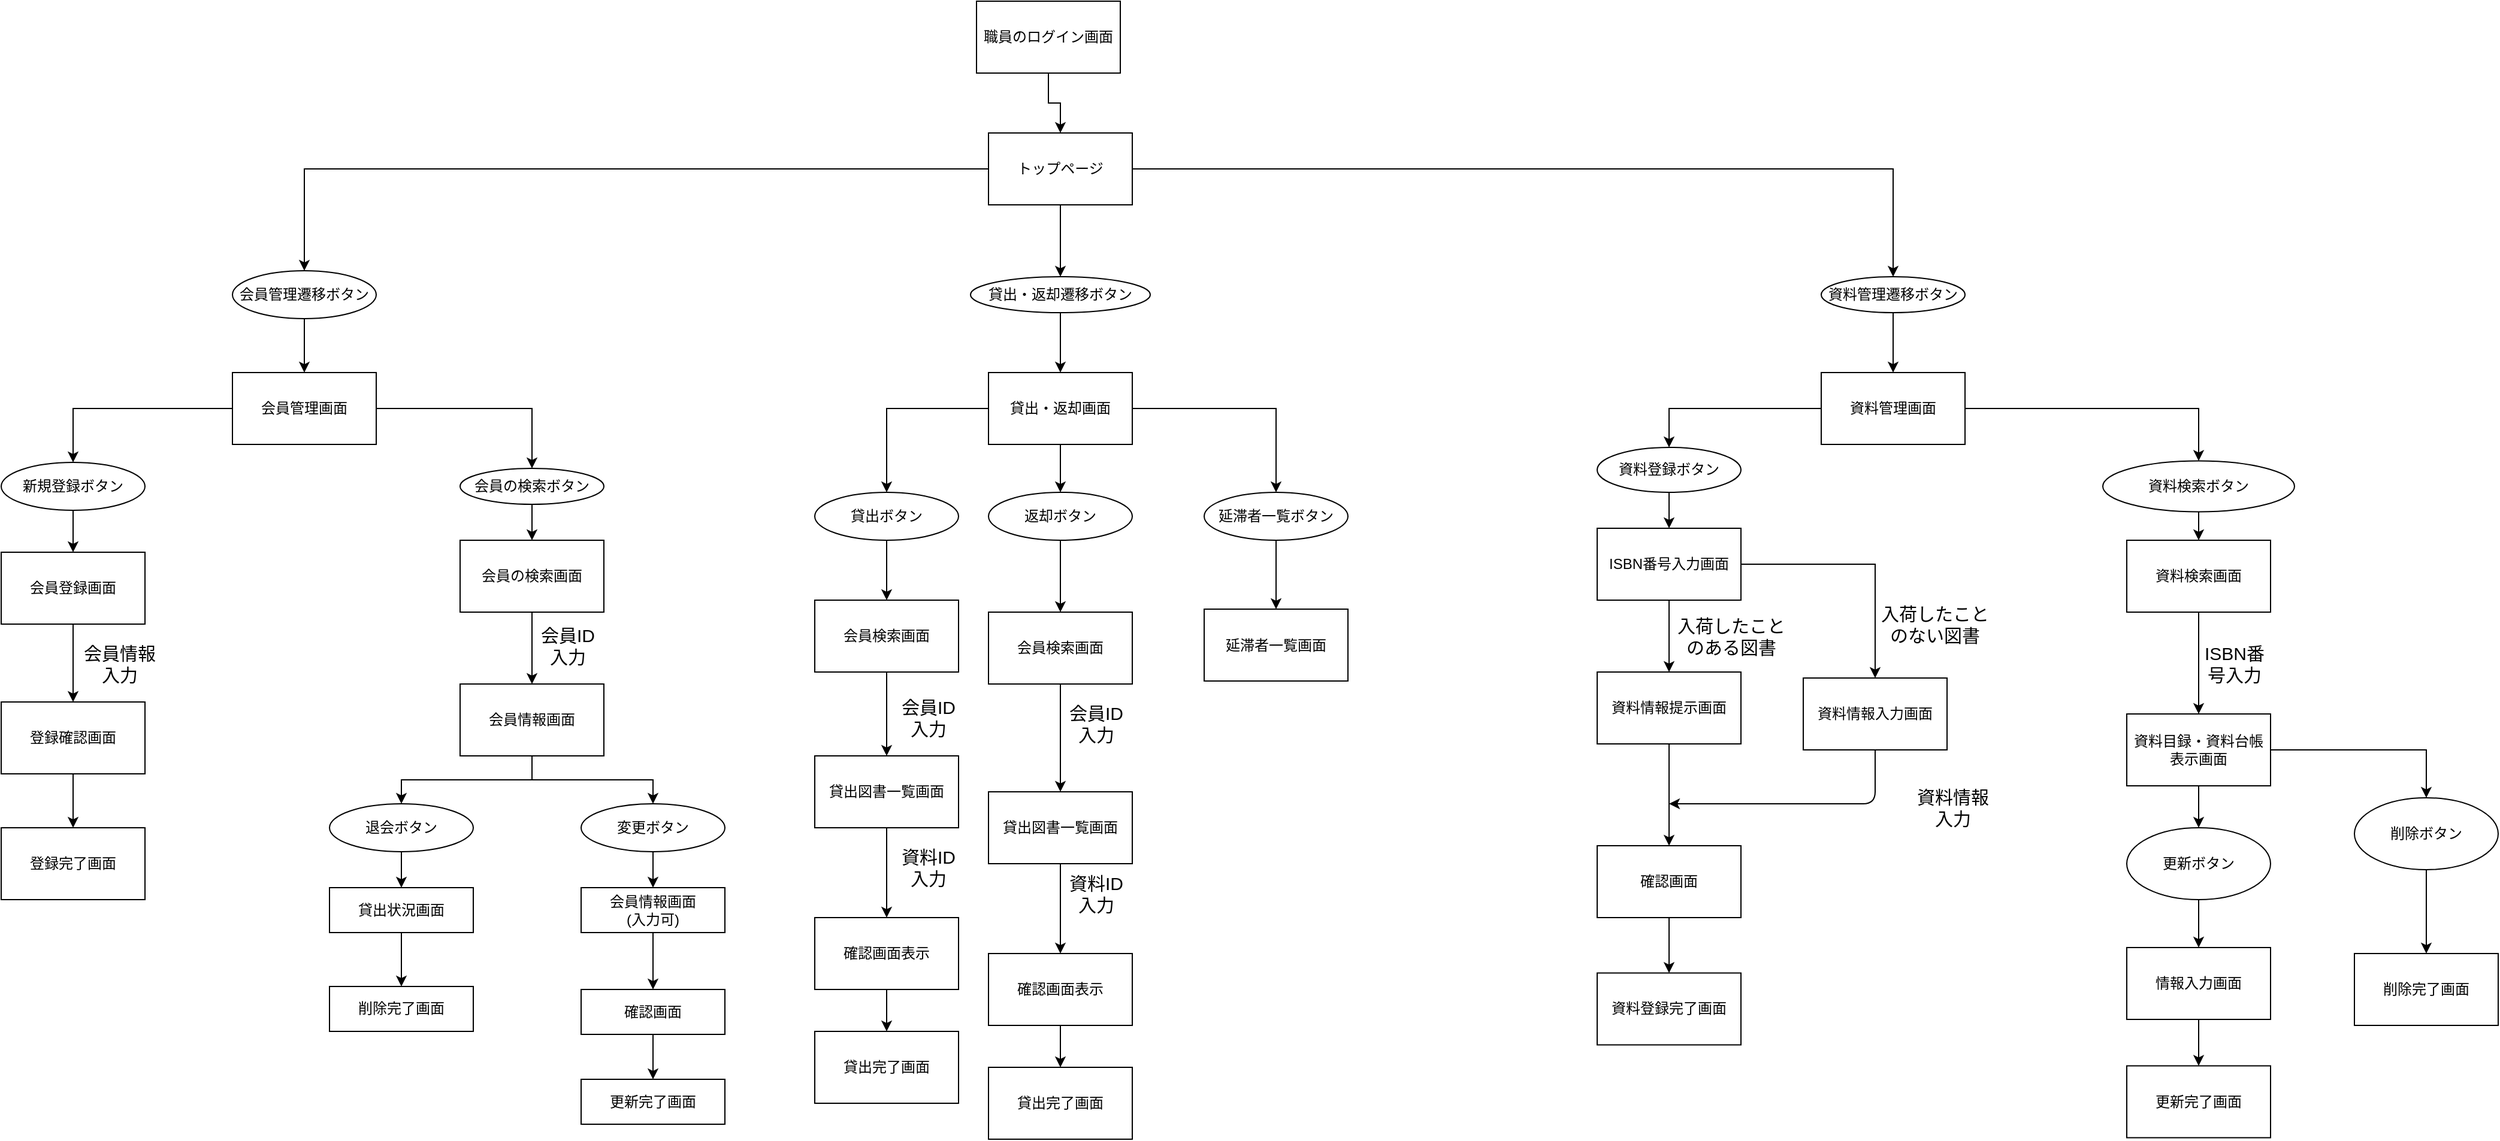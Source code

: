 <mxfile version="14.7.7" type="device"><diagram id="lcPozxJby6BZ4IN4RgK6" name="画面遷移図"><mxGraphModel dx="1956" dy="1833" grid="1" gridSize="10" guides="1" tooltips="1" connect="1" arrows="1" fold="1" page="1" pageScale="1" pageWidth="827" pageHeight="1169" math="0" shadow="0"><root><mxCell id="0"/><mxCell id="1" parent="0"/><mxCell id="T4sEnHHJidk6FRcf2HLR-3" style="edgeStyle=orthogonalEdgeStyle;rounded=0;orthogonalLoop=1;jettySize=auto;html=1;entryX=0.5;entryY=0;entryDx=0;entryDy=0;" parent="1" source="T4sEnHHJidk6FRcf2HLR-1" target="T4sEnHHJidk6FRcf2HLR-16" edge="1"><mxGeometry relative="1" as="geometry"><mxPoint x="-230" y="140" as="targetPoint"/><Array as="points"><mxPoint x="-361" y="60"/></Array></mxGeometry></mxCell><mxCell id="T4sEnHHJidk6FRcf2HLR-7" value="" style="edgeStyle=orthogonalEdgeStyle;rounded=0;orthogonalLoop=1;jettySize=auto;html=1;" parent="1" source="T4sEnHHJidk6FRcf2HLR-1" target="T4sEnHHJidk6FRcf2HLR-6" edge="1"><mxGeometry relative="1" as="geometry"/></mxCell><mxCell id="T4sEnHHJidk6FRcf2HLR-18" value="" style="edgeStyle=orthogonalEdgeStyle;rounded=0;orthogonalLoop=1;jettySize=auto;html=1;entryX=0.5;entryY=0;entryDx=0;entryDy=0;" parent="1" source="T4sEnHHJidk6FRcf2HLR-1" target="T4sEnHHJidk6FRcf2HLR-17" edge="1"><mxGeometry relative="1" as="geometry"><Array as="points"><mxPoint x="965" y="60"/></Array></mxGeometry></mxCell><mxCell id="T4sEnHHJidk6FRcf2HLR-1" value="トップページ" style="rounded=0;whiteSpace=wrap;html=1;" parent="1" vertex="1"><mxGeometry x="210" y="30" width="120" height="60" as="geometry"/></mxCell><mxCell id="3IxaytysKZLJEcZ0xCXL-38" value="" style="edgeStyle=orthogonalEdgeStyle;rounded=0;orthogonalLoop=1;jettySize=auto;html=1;" edge="1" parent="1" source="T4sEnHHJidk6FRcf2HLR-2" target="3IxaytysKZLJEcZ0xCXL-37"><mxGeometry relative="1" as="geometry"/></mxCell><mxCell id="T4sEnHHJidk6FRcf2HLR-2" value="会員登録画面" style="rounded=0;whiteSpace=wrap;html=1;" parent="1" vertex="1"><mxGeometry x="-614" y="380" width="120" height="60" as="geometry"/></mxCell><mxCell id="T4sEnHHJidk6FRcf2HLR-5" value="" style="edgeStyle=orthogonalEdgeStyle;rounded=0;orthogonalLoop=1;jettySize=auto;html=1;" parent="1" source="T4sEnHHJidk6FRcf2HLR-4" target="T4sEnHHJidk6FRcf2HLR-2" edge="1"><mxGeometry relative="1" as="geometry"/></mxCell><mxCell id="T4sEnHHJidk6FRcf2HLR-4" value="新規登録ボタン" style="ellipse;whiteSpace=wrap;html=1;" parent="1" vertex="1"><mxGeometry x="-614" y="305" width="120" height="40" as="geometry"/></mxCell><mxCell id="T4sEnHHJidk6FRcf2HLR-9" value="" style="edgeStyle=orthogonalEdgeStyle;rounded=0;orthogonalLoop=1;jettySize=auto;html=1;" parent="1" source="T4sEnHHJidk6FRcf2HLR-6" target="T4sEnHHJidk6FRcf2HLR-8" edge="1"><mxGeometry relative="1" as="geometry"/></mxCell><mxCell id="T4sEnHHJidk6FRcf2HLR-6" value="貸出・返却遷移ボタン" style="ellipse;whiteSpace=wrap;html=1;rounded=0;" parent="1" vertex="1"><mxGeometry x="195" y="150" width="150" height="30" as="geometry"/></mxCell><mxCell id="T4sEnHHJidk6FRcf2HLR-28" value="" style="edgeStyle=orthogonalEdgeStyle;rounded=0;orthogonalLoop=1;jettySize=auto;html=1;" parent="1" source="T4sEnHHJidk6FRcf2HLR-8" target="T4sEnHHJidk6FRcf2HLR-27" edge="1"><mxGeometry relative="1" as="geometry"/></mxCell><mxCell id="T4sEnHHJidk6FRcf2HLR-30" value="" style="edgeStyle=orthogonalEdgeStyle;rounded=0;orthogonalLoop=1;jettySize=auto;html=1;" parent="1" source="T4sEnHHJidk6FRcf2HLR-8" target="T4sEnHHJidk6FRcf2HLR-29" edge="1"><mxGeometry relative="1" as="geometry"/></mxCell><mxCell id="3IxaytysKZLJEcZ0xCXL-159" value="" style="edgeStyle=orthogonalEdgeStyle;rounded=0;orthogonalLoop=1;jettySize=auto;html=1;" edge="1" parent="1" source="T4sEnHHJidk6FRcf2HLR-8" target="3IxaytysKZLJEcZ0xCXL-158"><mxGeometry relative="1" as="geometry"/></mxCell><mxCell id="T4sEnHHJidk6FRcf2HLR-8" value="貸出・返却画面" style="whiteSpace=wrap;html=1;rounded=0;" parent="1" vertex="1"><mxGeometry x="210" y="230" width="120" height="60" as="geometry"/></mxCell><mxCell id="T4sEnHHJidk6FRcf2HLR-21" value="" style="edgeStyle=orthogonalEdgeStyle;rounded=0;orthogonalLoop=1;jettySize=auto;html=1;" parent="1" source="T4sEnHHJidk6FRcf2HLR-15" target="T4sEnHHJidk6FRcf2HLR-4" edge="1"><mxGeometry relative="1" as="geometry"/></mxCell><mxCell id="T4sEnHHJidk6FRcf2HLR-26" value="" style="edgeStyle=orthogonalEdgeStyle;rounded=0;orthogonalLoop=1;jettySize=auto;html=1;" parent="1" source="T4sEnHHJidk6FRcf2HLR-15" target="T4sEnHHJidk6FRcf2HLR-25" edge="1"><mxGeometry relative="1" as="geometry"/></mxCell><mxCell id="T4sEnHHJidk6FRcf2HLR-15" value="会員管理画面" style="rounded=0;whiteSpace=wrap;html=1;" parent="1" vertex="1"><mxGeometry x="-421" y="230" width="120" height="60" as="geometry"/></mxCell><mxCell id="T4sEnHHJidk6FRcf2HLR-22" value="" style="edgeStyle=orthogonalEdgeStyle;rounded=0;orthogonalLoop=1;jettySize=auto;html=1;" parent="1" source="T4sEnHHJidk6FRcf2HLR-16" target="T4sEnHHJidk6FRcf2HLR-15" edge="1"><mxGeometry relative="1" as="geometry"/></mxCell><mxCell id="T4sEnHHJidk6FRcf2HLR-16" value="会員管理遷移ボタン" style="ellipse;whiteSpace=wrap;html=1;" parent="1" vertex="1"><mxGeometry x="-421" y="145" width="120" height="40" as="geometry"/></mxCell><mxCell id="T4sEnHHJidk6FRcf2HLR-20" value="" style="edgeStyle=orthogonalEdgeStyle;rounded=0;orthogonalLoop=1;jettySize=auto;html=1;" parent="1" source="T4sEnHHJidk6FRcf2HLR-17" target="T4sEnHHJidk6FRcf2HLR-19" edge="1"><mxGeometry relative="1" as="geometry"/></mxCell><mxCell id="T4sEnHHJidk6FRcf2HLR-17" value="資料管理遷移ボタン" style="ellipse;whiteSpace=wrap;html=1;rounded=0;" parent="1" vertex="1"><mxGeometry x="905" y="150" width="120" height="30" as="geometry"/></mxCell><mxCell id="T4sEnHHJidk6FRcf2HLR-38" value="" style="edgeStyle=orthogonalEdgeStyle;rounded=0;orthogonalLoop=1;jettySize=auto;html=1;" parent="1" source="T4sEnHHJidk6FRcf2HLR-19" target="T4sEnHHJidk6FRcf2HLR-37" edge="1"><mxGeometry relative="1" as="geometry"/></mxCell><mxCell id="T4sEnHHJidk6FRcf2HLR-40" value="" style="edgeStyle=orthogonalEdgeStyle;rounded=0;orthogonalLoop=1;jettySize=auto;html=1;" parent="1" source="T4sEnHHJidk6FRcf2HLR-19" target="T4sEnHHJidk6FRcf2HLR-39" edge="1"><mxGeometry relative="1" as="geometry"/></mxCell><mxCell id="T4sEnHHJidk6FRcf2HLR-19" value="資料管理画面" style="whiteSpace=wrap;html=1;rounded=0;" parent="1" vertex="1"><mxGeometry x="905" y="230" width="120" height="60" as="geometry"/></mxCell><mxCell id="T4sEnHHJidk6FRcf2HLR-32" value="" style="edgeStyle=orthogonalEdgeStyle;rounded=0;orthogonalLoop=1;jettySize=auto;html=1;" parent="1" source="T4sEnHHJidk6FRcf2HLR-25" target="T4sEnHHJidk6FRcf2HLR-31" edge="1"><mxGeometry relative="1" as="geometry"/></mxCell><mxCell id="T4sEnHHJidk6FRcf2HLR-25" value="会員の検索ボタン" style="ellipse;whiteSpace=wrap;html=1;rounded=0;" parent="1" vertex="1"><mxGeometry x="-231" y="310" width="120" height="30" as="geometry"/></mxCell><mxCell id="3IxaytysKZLJEcZ0xCXL-3" value="" style="edgeStyle=orthogonalEdgeStyle;rounded=0;orthogonalLoop=1;jettySize=auto;html=1;" edge="1" parent="1" source="T4sEnHHJidk6FRcf2HLR-27" target="3IxaytysKZLJEcZ0xCXL-1"><mxGeometry relative="1" as="geometry"/></mxCell><mxCell id="T4sEnHHJidk6FRcf2HLR-27" value="貸出ボタン" style="ellipse;whiteSpace=wrap;html=1;rounded=0;" parent="1" vertex="1"><mxGeometry x="65" y="330" width="120" height="40" as="geometry"/></mxCell><mxCell id="T4sEnHHJidk6FRcf2HLR-36" value="" style="edgeStyle=orthogonalEdgeStyle;rounded=0;orthogonalLoop=1;jettySize=auto;html=1;entryX=0.5;entryY=0;entryDx=0;entryDy=0;" parent="1" source="T4sEnHHJidk6FRcf2HLR-29" target="3IxaytysKZLJEcZ0xCXL-12" edge="1"><mxGeometry relative="1" as="geometry"><mxPoint x="395" y="410" as="targetPoint"/></mxGeometry></mxCell><mxCell id="T4sEnHHJidk6FRcf2HLR-29" value="返却ボタン" style="ellipse;whiteSpace=wrap;html=1;rounded=0;" parent="1" vertex="1"><mxGeometry x="210" y="330" width="120" height="40" as="geometry"/></mxCell><mxCell id="3IxaytysKZLJEcZ0xCXL-21" value="" style="edgeStyle=orthogonalEdgeStyle;rounded=0;orthogonalLoop=1;jettySize=auto;html=1;" edge="1" parent="1" source="T4sEnHHJidk6FRcf2HLR-31" target="3IxaytysKZLJEcZ0xCXL-20"><mxGeometry relative="1" as="geometry"/></mxCell><mxCell id="T4sEnHHJidk6FRcf2HLR-31" value="会員の検索画面" style="whiteSpace=wrap;html=1;rounded=0;" parent="1" vertex="1"><mxGeometry x="-231" y="370" width="120" height="60" as="geometry"/></mxCell><mxCell id="3IxaytysKZLJEcZ0xCXL-7" value="" style="edgeStyle=orthogonalEdgeStyle;rounded=0;orthogonalLoop=1;jettySize=auto;html=1;" edge="1" parent="1" source="T4sEnHHJidk6FRcf2HLR-33" target="3IxaytysKZLJEcZ0xCXL-6"><mxGeometry relative="1" as="geometry"/></mxCell><mxCell id="T4sEnHHJidk6FRcf2HLR-33" value="貸出図書一覧画面" style="whiteSpace=wrap;html=1;rounded=0;" parent="1" vertex="1"><mxGeometry x="65" y="550" width="120" height="60" as="geometry"/></mxCell><mxCell id="T4sEnHHJidk6FRcf2HLR-43" value="" style="edgeStyle=orthogonalEdgeStyle;rounded=0;orthogonalLoop=1;jettySize=auto;html=1;" parent="1" source="T4sEnHHJidk6FRcf2HLR-37" target="T4sEnHHJidk6FRcf2HLR-42" edge="1"><mxGeometry relative="1" as="geometry"/></mxCell><mxCell id="T4sEnHHJidk6FRcf2HLR-37" value="資料登録ボタン" style="ellipse;whiteSpace=wrap;html=1;rounded=0;" parent="1" vertex="1"><mxGeometry x="718" y="292.5" width="120" height="37.5" as="geometry"/></mxCell><mxCell id="T4sEnHHJidk6FRcf2HLR-45" value="" style="edgeStyle=orthogonalEdgeStyle;rounded=0;orthogonalLoop=1;jettySize=auto;html=1;" parent="1" source="T4sEnHHJidk6FRcf2HLR-39" target="T4sEnHHJidk6FRcf2HLR-44" edge="1"><mxGeometry relative="1" as="geometry"/></mxCell><mxCell id="T4sEnHHJidk6FRcf2HLR-39" value="資料検索ボタン" style="ellipse;whiteSpace=wrap;html=1;rounded=0;" parent="1" vertex="1"><mxGeometry x="1140" y="303.75" width="160" height="42.5" as="geometry"/></mxCell><mxCell id="3IxaytysKZLJEcZ0xCXL-128" value="" style="edgeStyle=orthogonalEdgeStyle;rounded=0;orthogonalLoop=1;jettySize=auto;html=1;" edge="1" parent="1" source="T4sEnHHJidk6FRcf2HLR-42" target="3IxaytysKZLJEcZ0xCXL-127"><mxGeometry relative="1" as="geometry"/></mxCell><mxCell id="3IxaytysKZLJEcZ0xCXL-134" value="" style="edgeStyle=orthogonalEdgeStyle;rounded=0;orthogonalLoop=1;jettySize=auto;html=1;" edge="1" parent="1" source="T4sEnHHJidk6FRcf2HLR-42" target="3IxaytysKZLJEcZ0xCXL-133"><mxGeometry relative="1" as="geometry"/></mxCell><mxCell id="T4sEnHHJidk6FRcf2HLR-42" value="ISBN番号入力画面" style="whiteSpace=wrap;html=1;rounded=0;" parent="1" vertex="1"><mxGeometry x="718" y="360" width="120" height="60" as="geometry"/></mxCell><mxCell id="3IxaytysKZLJEcZ0xCXL-143" value="" style="edgeStyle=orthogonalEdgeStyle;rounded=0;orthogonalLoop=1;jettySize=auto;html=1;" edge="1" parent="1" source="T4sEnHHJidk6FRcf2HLR-44" target="3IxaytysKZLJEcZ0xCXL-142"><mxGeometry relative="1" as="geometry"/></mxCell><mxCell id="T4sEnHHJidk6FRcf2HLR-44" value="資料検索画面" style="whiteSpace=wrap;html=1;rounded=0;" parent="1" vertex="1"><mxGeometry x="1160" y="370" width="120" height="60" as="geometry"/></mxCell><mxCell id="3IxaytysKZLJEcZ0xCXL-132" value="" style="edgeStyle=orthogonalEdgeStyle;rounded=0;orthogonalLoop=1;jettySize=auto;html=1;" edge="1" parent="1" source="T4sEnHHJidk6FRcf2HLR-51" target="3IxaytysKZLJEcZ0xCXL-131"><mxGeometry relative="1" as="geometry"/></mxCell><mxCell id="T4sEnHHJidk6FRcf2HLR-51" value="確認画面" style="whiteSpace=wrap;html=1;rounded=0;" parent="1" vertex="1"><mxGeometry x="718" y="625" width="120" height="60" as="geometry"/></mxCell><mxCell id="T4sEnHHJidk6FRcf2HLR-62" value="" style="edgeStyle=orthogonalEdgeStyle;rounded=0;orthogonalLoop=1;jettySize=auto;html=1;" parent="1" source="T4sEnHHJidk6FRcf2HLR-63" target="T4sEnHHJidk6FRcf2HLR-64" edge="1"><mxGeometry relative="1" as="geometry"/></mxCell><mxCell id="T4sEnHHJidk6FRcf2HLR-63" value="退会ボタン" style="ellipse;whiteSpace=wrap;html=1;rounded=0;" parent="1" vertex="1"><mxGeometry x="-340" y="590" width="120" height="40" as="geometry"/></mxCell><mxCell id="3IxaytysKZLJEcZ0xCXL-31" value="" style="edgeStyle=orthogonalEdgeStyle;rounded=0;orthogonalLoop=1;jettySize=auto;html=1;" edge="1" parent="1" source="T4sEnHHJidk6FRcf2HLR-64" target="3IxaytysKZLJEcZ0xCXL-30"><mxGeometry relative="1" as="geometry"><Array as="points"><mxPoint x="-280" y="720"/><mxPoint x="-280" y="720"/></Array></mxGeometry></mxCell><mxCell id="T4sEnHHJidk6FRcf2HLR-64" value="貸出状況画面" style="whiteSpace=wrap;html=1;rounded=0;" parent="1" vertex="1"><mxGeometry x="-340" y="660" width="120" height="37.5" as="geometry"/></mxCell><mxCell id="3aYPIvcoTh4AfRQMdpO0-2" value="" style="edgeStyle=orthogonalEdgeStyle;rounded=0;orthogonalLoop=1;jettySize=auto;html=1;" edge="1" parent="1" source="3aYPIvcoTh4AfRQMdpO0-1" target="T4sEnHHJidk6FRcf2HLR-1"><mxGeometry relative="1" as="geometry"/></mxCell><mxCell id="3aYPIvcoTh4AfRQMdpO0-1" value="職員のログイン画面" style="rounded=0;whiteSpace=wrap;html=1;" vertex="1" parent="1"><mxGeometry x="200" y="-80" width="120" height="60" as="geometry"/></mxCell><mxCell id="3IxaytysKZLJEcZ0xCXL-4" value="" style="edgeStyle=orthogonalEdgeStyle;rounded=0;orthogonalLoop=1;jettySize=auto;html=1;" edge="1" parent="1" source="3IxaytysKZLJEcZ0xCXL-1" target="T4sEnHHJidk6FRcf2HLR-33"><mxGeometry relative="1" as="geometry"/></mxCell><mxCell id="3IxaytysKZLJEcZ0xCXL-1" value="会員検索画面" style="whiteSpace=wrap;html=1;rounded=0;" vertex="1" parent="1"><mxGeometry x="65" y="420" width="120" height="60" as="geometry"/></mxCell><mxCell id="3IxaytysKZLJEcZ0xCXL-5" value="&lt;font style=&quot;font-size: 15px&quot;&gt;会員ID入力&lt;/font&gt;" style="text;html=1;strokeColor=none;fillColor=none;align=center;verticalAlign=middle;whiteSpace=wrap;rounded=0;" vertex="1" parent="1"><mxGeometry x="130" y="485" width="60" height="65" as="geometry"/></mxCell><mxCell id="3IxaytysKZLJEcZ0xCXL-10" value="" style="edgeStyle=orthogonalEdgeStyle;rounded=0;orthogonalLoop=1;jettySize=auto;html=1;" edge="1" parent="1" source="3IxaytysKZLJEcZ0xCXL-6" target="3IxaytysKZLJEcZ0xCXL-9"><mxGeometry relative="1" as="geometry"/></mxCell><mxCell id="3IxaytysKZLJEcZ0xCXL-6" value="確認画面表示" style="whiteSpace=wrap;html=1;rounded=0;" vertex="1" parent="1"><mxGeometry x="65" y="685" width="120" height="60" as="geometry"/></mxCell><mxCell id="3IxaytysKZLJEcZ0xCXL-8" value="&lt;font style=&quot;font-size: 15px&quot;&gt;資料ID入力&lt;/font&gt;" style="text;html=1;strokeColor=none;fillColor=none;align=center;verticalAlign=middle;whiteSpace=wrap;rounded=0;" vertex="1" parent="1"><mxGeometry x="130" y="610" width="60" height="65" as="geometry"/></mxCell><mxCell id="3IxaytysKZLJEcZ0xCXL-9" value="貸出完了画面" style="whiteSpace=wrap;html=1;rounded=0;" vertex="1" parent="1"><mxGeometry x="65" y="780" width="120" height="60" as="geometry"/></mxCell><mxCell id="3IxaytysKZLJEcZ0xCXL-19" value="" style="edgeStyle=orthogonalEdgeStyle;rounded=0;orthogonalLoop=1;jettySize=auto;html=1;entryX=0.5;entryY=0;entryDx=0;entryDy=0;" edge="1" parent="1" source="3IxaytysKZLJEcZ0xCXL-11" target="3IxaytysKZLJEcZ0xCXL-15"><mxGeometry relative="1" as="geometry"/></mxCell><mxCell id="3IxaytysKZLJEcZ0xCXL-11" value="貸出図書一覧画面" style="whiteSpace=wrap;html=1;rounded=0;" vertex="1" parent="1"><mxGeometry x="210" y="580" width="120" height="60" as="geometry"/></mxCell><mxCell id="3IxaytysKZLJEcZ0xCXL-18" value="" style="edgeStyle=orthogonalEdgeStyle;rounded=0;orthogonalLoop=1;jettySize=auto;html=1;exitX=0.5;exitY=1;exitDx=0;exitDy=0;entryX=0.5;entryY=0;entryDx=0;entryDy=0;" edge="1" parent="1" source="3IxaytysKZLJEcZ0xCXL-12" target="3IxaytysKZLJEcZ0xCXL-11"><mxGeometry relative="1" as="geometry"><mxPoint x="395" y="550" as="targetPoint"/></mxGeometry></mxCell><mxCell id="3IxaytysKZLJEcZ0xCXL-12" value="会員検索画面" style="whiteSpace=wrap;html=1;rounded=0;" vertex="1" parent="1"><mxGeometry x="210" y="430" width="120" height="60" as="geometry"/></mxCell><mxCell id="3IxaytysKZLJEcZ0xCXL-13" value="&lt;font style=&quot;font-size: 15px&quot;&gt;会員ID入力&lt;/font&gt;" style="text;html=1;strokeColor=none;fillColor=none;align=center;verticalAlign=middle;whiteSpace=wrap;rounded=0;" vertex="1" parent="1"><mxGeometry x="270" y="490" width="60" height="65" as="geometry"/></mxCell><mxCell id="3IxaytysKZLJEcZ0xCXL-14" value="" style="edgeStyle=orthogonalEdgeStyle;rounded=0;orthogonalLoop=1;jettySize=auto;html=1;" edge="1" parent="1" source="3IxaytysKZLJEcZ0xCXL-15" target="3IxaytysKZLJEcZ0xCXL-17"><mxGeometry relative="1" as="geometry"/></mxCell><mxCell id="3IxaytysKZLJEcZ0xCXL-15" value="確認画面表示" style="whiteSpace=wrap;html=1;rounded=0;" vertex="1" parent="1"><mxGeometry x="210" y="715" width="120" height="60" as="geometry"/></mxCell><mxCell id="3IxaytysKZLJEcZ0xCXL-16" value="&lt;font style=&quot;font-size: 15px&quot;&gt;資料ID入力&lt;/font&gt;" style="text;html=1;strokeColor=none;fillColor=none;align=center;verticalAlign=middle;whiteSpace=wrap;rounded=0;" vertex="1" parent="1"><mxGeometry x="270" y="632.5" width="60" height="65" as="geometry"/></mxCell><mxCell id="3IxaytysKZLJEcZ0xCXL-17" value="貸出完了画面" style="whiteSpace=wrap;html=1;rounded=0;" vertex="1" parent="1"><mxGeometry x="210" y="810" width="120" height="60" as="geometry"/></mxCell><mxCell id="3IxaytysKZLJEcZ0xCXL-23" value="" style="edgeStyle=orthogonalEdgeStyle;rounded=0;orthogonalLoop=1;jettySize=auto;html=1;" edge="1" parent="1" source="3IxaytysKZLJEcZ0xCXL-20" target="T4sEnHHJidk6FRcf2HLR-63"><mxGeometry relative="1" as="geometry"/></mxCell><mxCell id="3IxaytysKZLJEcZ0xCXL-26" value="" style="edgeStyle=orthogonalEdgeStyle;rounded=0;orthogonalLoop=1;jettySize=auto;html=1;exitX=0.5;exitY=1;exitDx=0;exitDy=0;entryX=0.5;entryY=0;entryDx=0;entryDy=0;" edge="1" parent="1" source="3IxaytysKZLJEcZ0xCXL-20" target="3IxaytysKZLJEcZ0xCXL-24"><mxGeometry relative="1" as="geometry"><mxPoint x="-70" y="600" as="targetPoint"/></mxGeometry></mxCell><mxCell id="3IxaytysKZLJEcZ0xCXL-20" value="会員情報画面" style="whiteSpace=wrap;html=1;rounded=0;" vertex="1" parent="1"><mxGeometry x="-231" y="490" width="120" height="60" as="geometry"/></mxCell><mxCell id="3IxaytysKZLJEcZ0xCXL-22" value="&lt;font style=&quot;font-size: 15px&quot;&gt;会員ID入力&lt;/font&gt;" style="text;html=1;strokeColor=none;fillColor=none;align=center;verticalAlign=middle;whiteSpace=wrap;rounded=0;" vertex="1" parent="1"><mxGeometry x="-171" y="425" width="60" height="65" as="geometry"/></mxCell><mxCell id="3IxaytysKZLJEcZ0xCXL-27" value="" style="edgeStyle=orthogonalEdgeStyle;rounded=0;orthogonalLoop=1;jettySize=auto;html=1;" edge="1" parent="1" source="3IxaytysKZLJEcZ0xCXL-24" target="3IxaytysKZLJEcZ0xCXL-25"><mxGeometry relative="1" as="geometry"/></mxCell><mxCell id="3IxaytysKZLJEcZ0xCXL-24" value="変更ボタン" style="ellipse;whiteSpace=wrap;html=1;rounded=0;" vertex="1" parent="1"><mxGeometry x="-130" y="590" width="120" height="40" as="geometry"/></mxCell><mxCell id="3IxaytysKZLJEcZ0xCXL-33" value="" style="edgeStyle=orthogonalEdgeStyle;rounded=0;orthogonalLoop=1;jettySize=auto;html=1;" edge="1" parent="1" source="3IxaytysKZLJEcZ0xCXL-25" target="3IxaytysKZLJEcZ0xCXL-32"><mxGeometry relative="1" as="geometry"/></mxCell><mxCell id="3IxaytysKZLJEcZ0xCXL-25" value="会員情報画面&lt;br&gt;(入力可)" style="whiteSpace=wrap;html=1;rounded=0;" vertex="1" parent="1"><mxGeometry x="-130" y="660" width="120" height="37.5" as="geometry"/></mxCell><mxCell id="3IxaytysKZLJEcZ0xCXL-30" value="削除完了画面" style="whiteSpace=wrap;html=1;rounded=0;" vertex="1" parent="1"><mxGeometry x="-340" y="742.5" width="120" height="37.5" as="geometry"/></mxCell><mxCell id="3IxaytysKZLJEcZ0xCXL-35" value="" style="edgeStyle=orthogonalEdgeStyle;rounded=0;orthogonalLoop=1;jettySize=auto;html=1;" edge="1" parent="1" source="3IxaytysKZLJEcZ0xCXL-32" target="3IxaytysKZLJEcZ0xCXL-34"><mxGeometry relative="1" as="geometry"/></mxCell><mxCell id="3IxaytysKZLJEcZ0xCXL-32" value="確認画面" style="whiteSpace=wrap;html=1;rounded=0;" vertex="1" parent="1"><mxGeometry x="-130" y="745" width="120" height="37.5" as="geometry"/></mxCell><mxCell id="3IxaytysKZLJEcZ0xCXL-34" value="更新完了画面" style="whiteSpace=wrap;html=1;rounded=0;" vertex="1" parent="1"><mxGeometry x="-130" y="820" width="120" height="37.5" as="geometry"/></mxCell><mxCell id="3IxaytysKZLJEcZ0xCXL-36" value="&lt;font style=&quot;font-size: 15px&quot;&gt;会員情報入力&lt;/font&gt;" style="text;html=1;strokeColor=none;fillColor=none;align=center;verticalAlign=middle;whiteSpace=wrap;rounded=0;" vertex="1" parent="1"><mxGeometry x="-550" y="440" width="70" height="65" as="geometry"/></mxCell><mxCell id="3IxaytysKZLJEcZ0xCXL-40" value="" style="edgeStyle=orthogonalEdgeStyle;rounded=0;orthogonalLoop=1;jettySize=auto;html=1;" edge="1" parent="1" source="3IxaytysKZLJEcZ0xCXL-37" target="3IxaytysKZLJEcZ0xCXL-39"><mxGeometry relative="1" as="geometry"/></mxCell><mxCell id="3IxaytysKZLJEcZ0xCXL-37" value="登録確認画面" style="whiteSpace=wrap;html=1;rounded=0;" vertex="1" parent="1"><mxGeometry x="-614" y="505" width="120" height="60" as="geometry"/></mxCell><mxCell id="3IxaytysKZLJEcZ0xCXL-39" value="登録完了画面" style="whiteSpace=wrap;html=1;rounded=0;" vertex="1" parent="1"><mxGeometry x="-614" y="610" width="120" height="60" as="geometry"/></mxCell><mxCell id="3IxaytysKZLJEcZ0xCXL-130" value="" style="edgeStyle=orthogonalEdgeStyle;rounded=0;orthogonalLoop=1;jettySize=auto;html=1;" edge="1" parent="1" source="3IxaytysKZLJEcZ0xCXL-127" target="T4sEnHHJidk6FRcf2HLR-51"><mxGeometry relative="1" as="geometry"/></mxCell><mxCell id="3IxaytysKZLJEcZ0xCXL-127" value="資料情報提示画面" style="whiteSpace=wrap;html=1;rounded=0;" vertex="1" parent="1"><mxGeometry x="718" y="480" width="120" height="60" as="geometry"/></mxCell><mxCell id="3IxaytysKZLJEcZ0xCXL-129" value="&lt;span style=&quot;font-size: 15px&quot;&gt;入荷したことのある図書&lt;/span&gt;" style="text;html=1;strokeColor=none;fillColor=none;align=center;verticalAlign=middle;whiteSpace=wrap;rounded=0;" vertex="1" parent="1"><mxGeometry x="780" y="417.5" width="100" height="65" as="geometry"/></mxCell><mxCell id="3IxaytysKZLJEcZ0xCXL-131" value="資料登録完了画面" style="whiteSpace=wrap;html=1;rounded=0;" vertex="1" parent="1"><mxGeometry x="718" y="731.25" width="120" height="60" as="geometry"/></mxCell><mxCell id="3IxaytysKZLJEcZ0xCXL-133" value="資料情報入力画面" style="whiteSpace=wrap;html=1;rounded=0;" vertex="1" parent="1"><mxGeometry x="890" y="485" width="120" height="60" as="geometry"/></mxCell><mxCell id="3IxaytysKZLJEcZ0xCXL-140" value="" style="endArrow=classic;html=1;exitX=0.5;exitY=1;exitDx=0;exitDy=0;" edge="1" parent="1" source="3IxaytysKZLJEcZ0xCXL-133"><mxGeometry width="50" height="50" relative="1" as="geometry"><mxPoint x="940" y="630" as="sourcePoint"/><mxPoint x="778" y="590" as="targetPoint"/><Array as="points"><mxPoint x="950" y="590"/></Array></mxGeometry></mxCell><mxCell id="3IxaytysKZLJEcZ0xCXL-141" value="&lt;span style=&quot;font-size: 15px&quot;&gt;入荷したことのない図書&lt;/span&gt;" style="text;html=1;strokeColor=none;fillColor=none;align=center;verticalAlign=middle;whiteSpace=wrap;rounded=0;" vertex="1" parent="1"><mxGeometry x="950" y="407.5" width="100" height="65" as="geometry"/></mxCell><mxCell id="3IxaytysKZLJEcZ0xCXL-151" value="" style="edgeStyle=orthogonalEdgeStyle;rounded=0;orthogonalLoop=1;jettySize=auto;html=1;" edge="1" parent="1" source="3IxaytysKZLJEcZ0xCXL-142" target="3IxaytysKZLJEcZ0xCXL-150"><mxGeometry relative="1" as="geometry"/></mxCell><mxCell id="3IxaytysKZLJEcZ0xCXL-154" value="" style="edgeStyle=orthogonalEdgeStyle;rounded=0;orthogonalLoop=1;jettySize=auto;html=1;" edge="1" parent="1" source="3IxaytysKZLJEcZ0xCXL-142" target="3IxaytysKZLJEcZ0xCXL-153"><mxGeometry relative="1" as="geometry"/></mxCell><mxCell id="3IxaytysKZLJEcZ0xCXL-142" value="資料目録・資料台帳&lt;br&gt;表示画面" style="whiteSpace=wrap;html=1;rounded=0;" vertex="1" parent="1"><mxGeometry x="1160" y="515" width="120" height="60" as="geometry"/></mxCell><mxCell id="3IxaytysKZLJEcZ0xCXL-144" value="&lt;font style=&quot;font-size: 15px&quot;&gt;ISBN番号入力&lt;/font&gt;" style="text;html=1;strokeColor=none;fillColor=none;align=center;verticalAlign=middle;whiteSpace=wrap;rounded=0;" vertex="1" parent="1"><mxGeometry x="1220" y="440" width="60" height="65" as="geometry"/></mxCell><mxCell id="3IxaytysKZLJEcZ0xCXL-145" value="&lt;font style=&quot;font-size: 15px&quot;&gt;資料情報入力&lt;/font&gt;" style="text;html=1;strokeColor=none;fillColor=none;align=center;verticalAlign=middle;whiteSpace=wrap;rounded=0;" vertex="1" parent="1"><mxGeometry x="980" y="560" width="70" height="65" as="geometry"/></mxCell><mxCell id="3IxaytysKZLJEcZ0xCXL-157" value="" style="edgeStyle=orthogonalEdgeStyle;rounded=0;orthogonalLoop=1;jettySize=auto;html=1;" edge="1" parent="1" source="3IxaytysKZLJEcZ0xCXL-146" target="3IxaytysKZLJEcZ0xCXL-156"><mxGeometry relative="1" as="geometry"/></mxCell><mxCell id="3IxaytysKZLJEcZ0xCXL-146" value="情報入力画面" style="whiteSpace=wrap;html=1;rounded=0;" vertex="1" parent="1"><mxGeometry x="1160" y="710" width="120" height="60" as="geometry"/></mxCell><mxCell id="3IxaytysKZLJEcZ0xCXL-148" value="削除完了画面" style="whiteSpace=wrap;html=1;rounded=0;" vertex="1" parent="1"><mxGeometry x="1350" y="715" width="120" height="60" as="geometry"/></mxCell><mxCell id="3IxaytysKZLJEcZ0xCXL-152" value="" style="edgeStyle=orthogonalEdgeStyle;rounded=0;orthogonalLoop=1;jettySize=auto;html=1;" edge="1" parent="1" source="3IxaytysKZLJEcZ0xCXL-150" target="3IxaytysKZLJEcZ0xCXL-148"><mxGeometry relative="1" as="geometry"/></mxCell><mxCell id="3IxaytysKZLJEcZ0xCXL-150" value="削除ボタン" style="ellipse;whiteSpace=wrap;html=1;rounded=0;" vertex="1" parent="1"><mxGeometry x="1350" y="585" width="120" height="60" as="geometry"/></mxCell><mxCell id="3IxaytysKZLJEcZ0xCXL-155" value="" style="edgeStyle=orthogonalEdgeStyle;rounded=0;orthogonalLoop=1;jettySize=auto;html=1;" edge="1" parent="1" source="3IxaytysKZLJEcZ0xCXL-153" target="3IxaytysKZLJEcZ0xCXL-146"><mxGeometry relative="1" as="geometry"/></mxCell><mxCell id="3IxaytysKZLJEcZ0xCXL-153" value="更新ボタン" style="ellipse;whiteSpace=wrap;html=1;rounded=0;" vertex="1" parent="1"><mxGeometry x="1160" y="610" width="120" height="60" as="geometry"/></mxCell><mxCell id="3IxaytysKZLJEcZ0xCXL-156" value="更新完了画面" style="whiteSpace=wrap;html=1;rounded=0;" vertex="1" parent="1"><mxGeometry x="1160" y="808.75" width="120" height="60" as="geometry"/></mxCell><mxCell id="3IxaytysKZLJEcZ0xCXL-161" value="" style="edgeStyle=orthogonalEdgeStyle;rounded=0;orthogonalLoop=1;jettySize=auto;html=1;" edge="1" parent="1" source="3IxaytysKZLJEcZ0xCXL-158" target="3IxaytysKZLJEcZ0xCXL-160"><mxGeometry relative="1" as="geometry"/></mxCell><mxCell id="3IxaytysKZLJEcZ0xCXL-158" value="延滞者一覧ボタン" style="ellipse;whiteSpace=wrap;html=1;rounded=0;" vertex="1" parent="1"><mxGeometry x="390" y="330" width="120" height="40" as="geometry"/></mxCell><mxCell id="3IxaytysKZLJEcZ0xCXL-160" value="延滞者一覧画面" style="whiteSpace=wrap;html=1;rounded=0;" vertex="1" parent="1"><mxGeometry x="390" y="427.5" width="120" height="60" as="geometry"/></mxCell></root></mxGraphModel></diagram></mxfile>